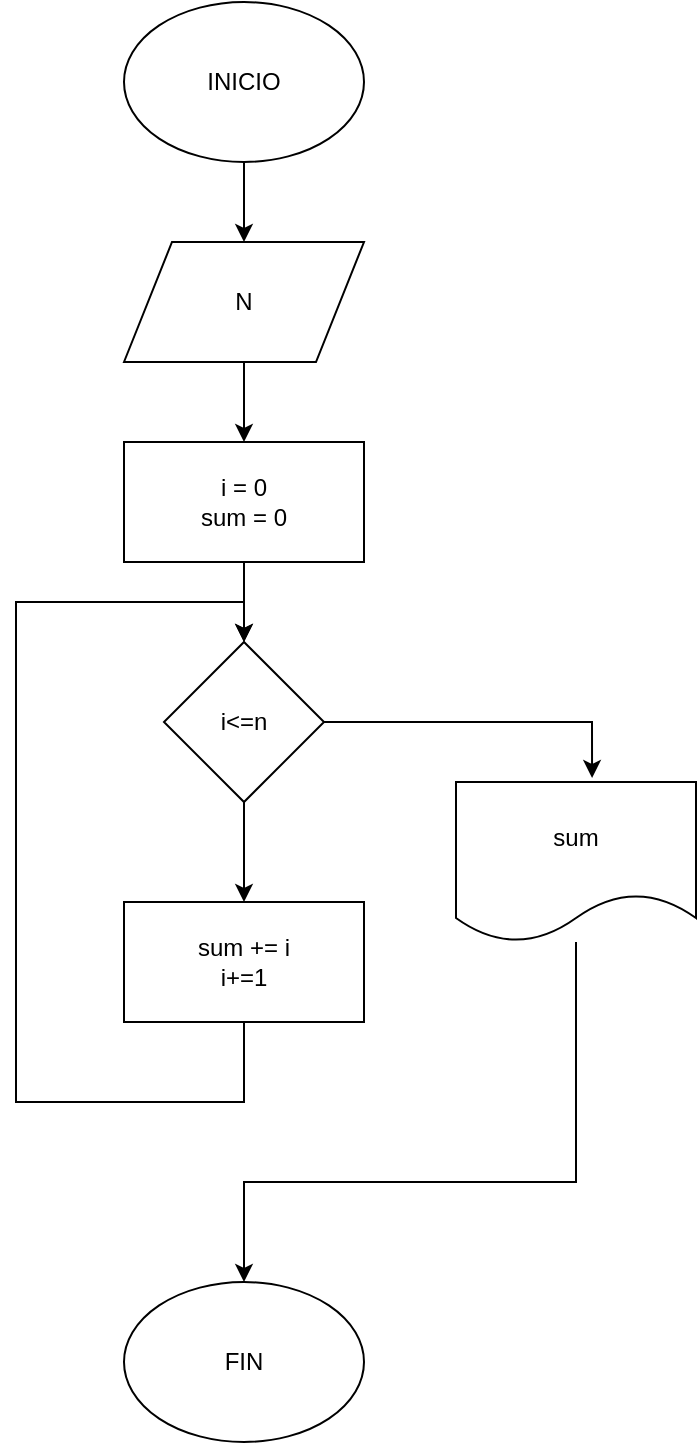 <mxfile version="20.3.0" type="device"><diagram id="Z5tOmmqX1bE_wkZzkHdg" name="Page-1"><mxGraphModel dx="1102" dy="847" grid="1" gridSize="10" guides="1" tooltips="1" connect="1" arrows="1" fold="1" page="1" pageScale="1" pageWidth="827" pageHeight="1169" math="0" shadow="0"><root><mxCell id="0"/><mxCell id="1" parent="0"/><mxCell id="83okE3U_9S22DAxUl5ht-3" style="edgeStyle=orthogonalEdgeStyle;rounded=0;orthogonalLoop=1;jettySize=auto;html=1;entryX=0.5;entryY=0;entryDx=0;entryDy=0;" parent="1" source="83okE3U_9S22DAxUl5ht-1" target="83okE3U_9S22DAxUl5ht-2" edge="1"><mxGeometry relative="1" as="geometry"/></mxCell><mxCell id="83okE3U_9S22DAxUl5ht-1" value="INICIO" style="ellipse;whiteSpace=wrap;html=1;" parent="1" vertex="1"><mxGeometry x="354" y="30" width="120" height="80" as="geometry"/></mxCell><mxCell id="83okE3U_9S22DAxUl5ht-13" style="edgeStyle=orthogonalEdgeStyle;rounded=0;orthogonalLoop=1;jettySize=auto;html=1;entryX=0.5;entryY=0;entryDx=0;entryDy=0;" parent="1" source="83okE3U_9S22DAxUl5ht-2" target="83okE3U_9S22DAxUl5ht-12" edge="1"><mxGeometry relative="1" as="geometry"/></mxCell><mxCell id="83okE3U_9S22DAxUl5ht-2" value="N" style="shape=parallelogram;perimeter=parallelogramPerimeter;whiteSpace=wrap;html=1;" parent="1" vertex="1"><mxGeometry x="354" y="150" width="120" height="60" as="geometry"/></mxCell><mxCell id="83okE3U_9S22DAxUl5ht-15" style="edgeStyle=orthogonalEdgeStyle;rounded=0;orthogonalLoop=1;jettySize=auto;html=1;entryX=0.5;entryY=0;entryDx=0;entryDy=0;" parent="1" source="83okE3U_9S22DAxUl5ht-12" target="83okE3U_9S22DAxUl5ht-14" edge="1"><mxGeometry relative="1" as="geometry"/></mxCell><mxCell id="83okE3U_9S22DAxUl5ht-12" value="i = 0&lt;br&gt;sum = 0" style="rounded=0;whiteSpace=wrap;html=1;" parent="1" vertex="1"><mxGeometry x="354" y="250" width="120" height="60" as="geometry"/></mxCell><mxCell id="83okE3U_9S22DAxUl5ht-20" style="edgeStyle=orthogonalEdgeStyle;rounded=0;orthogonalLoop=1;jettySize=auto;html=1;entryX=0.5;entryY=0;entryDx=0;entryDy=0;" parent="1" source="83okE3U_9S22DAxUl5ht-14" target="83okE3U_9S22DAxUl5ht-19" edge="1"><mxGeometry relative="1" as="geometry"/></mxCell><mxCell id="83okE3U_9S22DAxUl5ht-25" value="" style="edgeStyle=orthogonalEdgeStyle;rounded=0;orthogonalLoop=1;jettySize=auto;html=1;entryX=0.567;entryY=-0.025;entryDx=0;entryDy=0;entryPerimeter=0;" parent="1" source="83okE3U_9S22DAxUl5ht-14" target="83okE3U_9S22DAxUl5ht-26" edge="1"><mxGeometry relative="1" as="geometry"><mxPoint x="534" y="390" as="targetPoint"/><Array as="points"><mxPoint x="588" y="390"/></Array></mxGeometry></mxCell><mxCell id="83okE3U_9S22DAxUl5ht-14" value="i&amp;lt;=n" style="rhombus;whiteSpace=wrap;html=1;" parent="1" vertex="1"><mxGeometry x="374" y="350" width="80" height="80" as="geometry"/></mxCell><mxCell id="83okE3U_9S22DAxUl5ht-23" style="edgeStyle=orthogonalEdgeStyle;rounded=0;orthogonalLoop=1;jettySize=auto;html=1;" parent="1" source="83okE3U_9S22DAxUl5ht-19" target="83okE3U_9S22DAxUl5ht-14" edge="1"><mxGeometry relative="1" as="geometry"><Array as="points"><mxPoint x="414" y="580"/><mxPoint x="300" y="580"/><mxPoint x="300" y="330"/><mxPoint x="414" y="330"/></Array></mxGeometry></mxCell><mxCell id="83okE3U_9S22DAxUl5ht-19" value="sum += i&lt;br&gt;i+=1" style="rounded=0;whiteSpace=wrap;html=1;" parent="1" vertex="1"><mxGeometry x="354" y="480" width="120" height="60" as="geometry"/></mxCell><mxCell id="83okE3U_9S22DAxUl5ht-29" style="edgeStyle=orthogonalEdgeStyle;rounded=0;orthogonalLoop=1;jettySize=auto;html=1;" parent="1" source="83okE3U_9S22DAxUl5ht-26" target="83okE3U_9S22DAxUl5ht-28" edge="1"><mxGeometry relative="1" as="geometry"><Array as="points"><mxPoint x="580" y="620"/><mxPoint x="414" y="620"/></Array></mxGeometry></mxCell><mxCell id="83okE3U_9S22DAxUl5ht-26" value="sum" style="shape=document;whiteSpace=wrap;html=1;boundedLbl=1;" parent="1" vertex="1"><mxGeometry x="520" y="420" width="120" height="80" as="geometry"/></mxCell><mxCell id="83okE3U_9S22DAxUl5ht-28" value="FIN" style="ellipse;whiteSpace=wrap;html=1;" parent="1" vertex="1"><mxGeometry x="354" y="670" width="120" height="80" as="geometry"/></mxCell></root></mxGraphModel></diagram></mxfile>